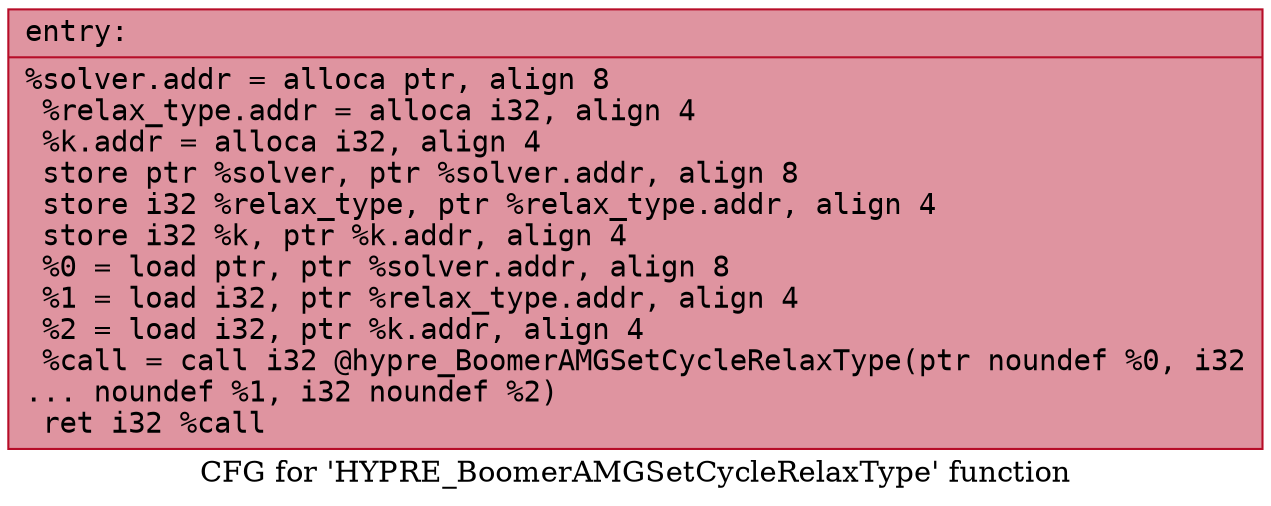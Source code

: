 digraph "CFG for 'HYPRE_BoomerAMGSetCycleRelaxType' function" {
	label="CFG for 'HYPRE_BoomerAMGSetCycleRelaxType' function";

	Node0x55f5a9a75610 [shape=record,color="#b70d28ff", style=filled, fillcolor="#b70d2870" fontname="Courier",label="{entry:\l|  %solver.addr = alloca ptr, align 8\l  %relax_type.addr = alloca i32, align 4\l  %k.addr = alloca i32, align 4\l  store ptr %solver, ptr %solver.addr, align 8\l  store i32 %relax_type, ptr %relax_type.addr, align 4\l  store i32 %k, ptr %k.addr, align 4\l  %0 = load ptr, ptr %solver.addr, align 8\l  %1 = load i32, ptr %relax_type.addr, align 4\l  %2 = load i32, ptr %k.addr, align 4\l  %call = call i32 @hypre_BoomerAMGSetCycleRelaxType(ptr noundef %0, i32\l... noundef %1, i32 noundef %2)\l  ret i32 %call\l}"];
}
